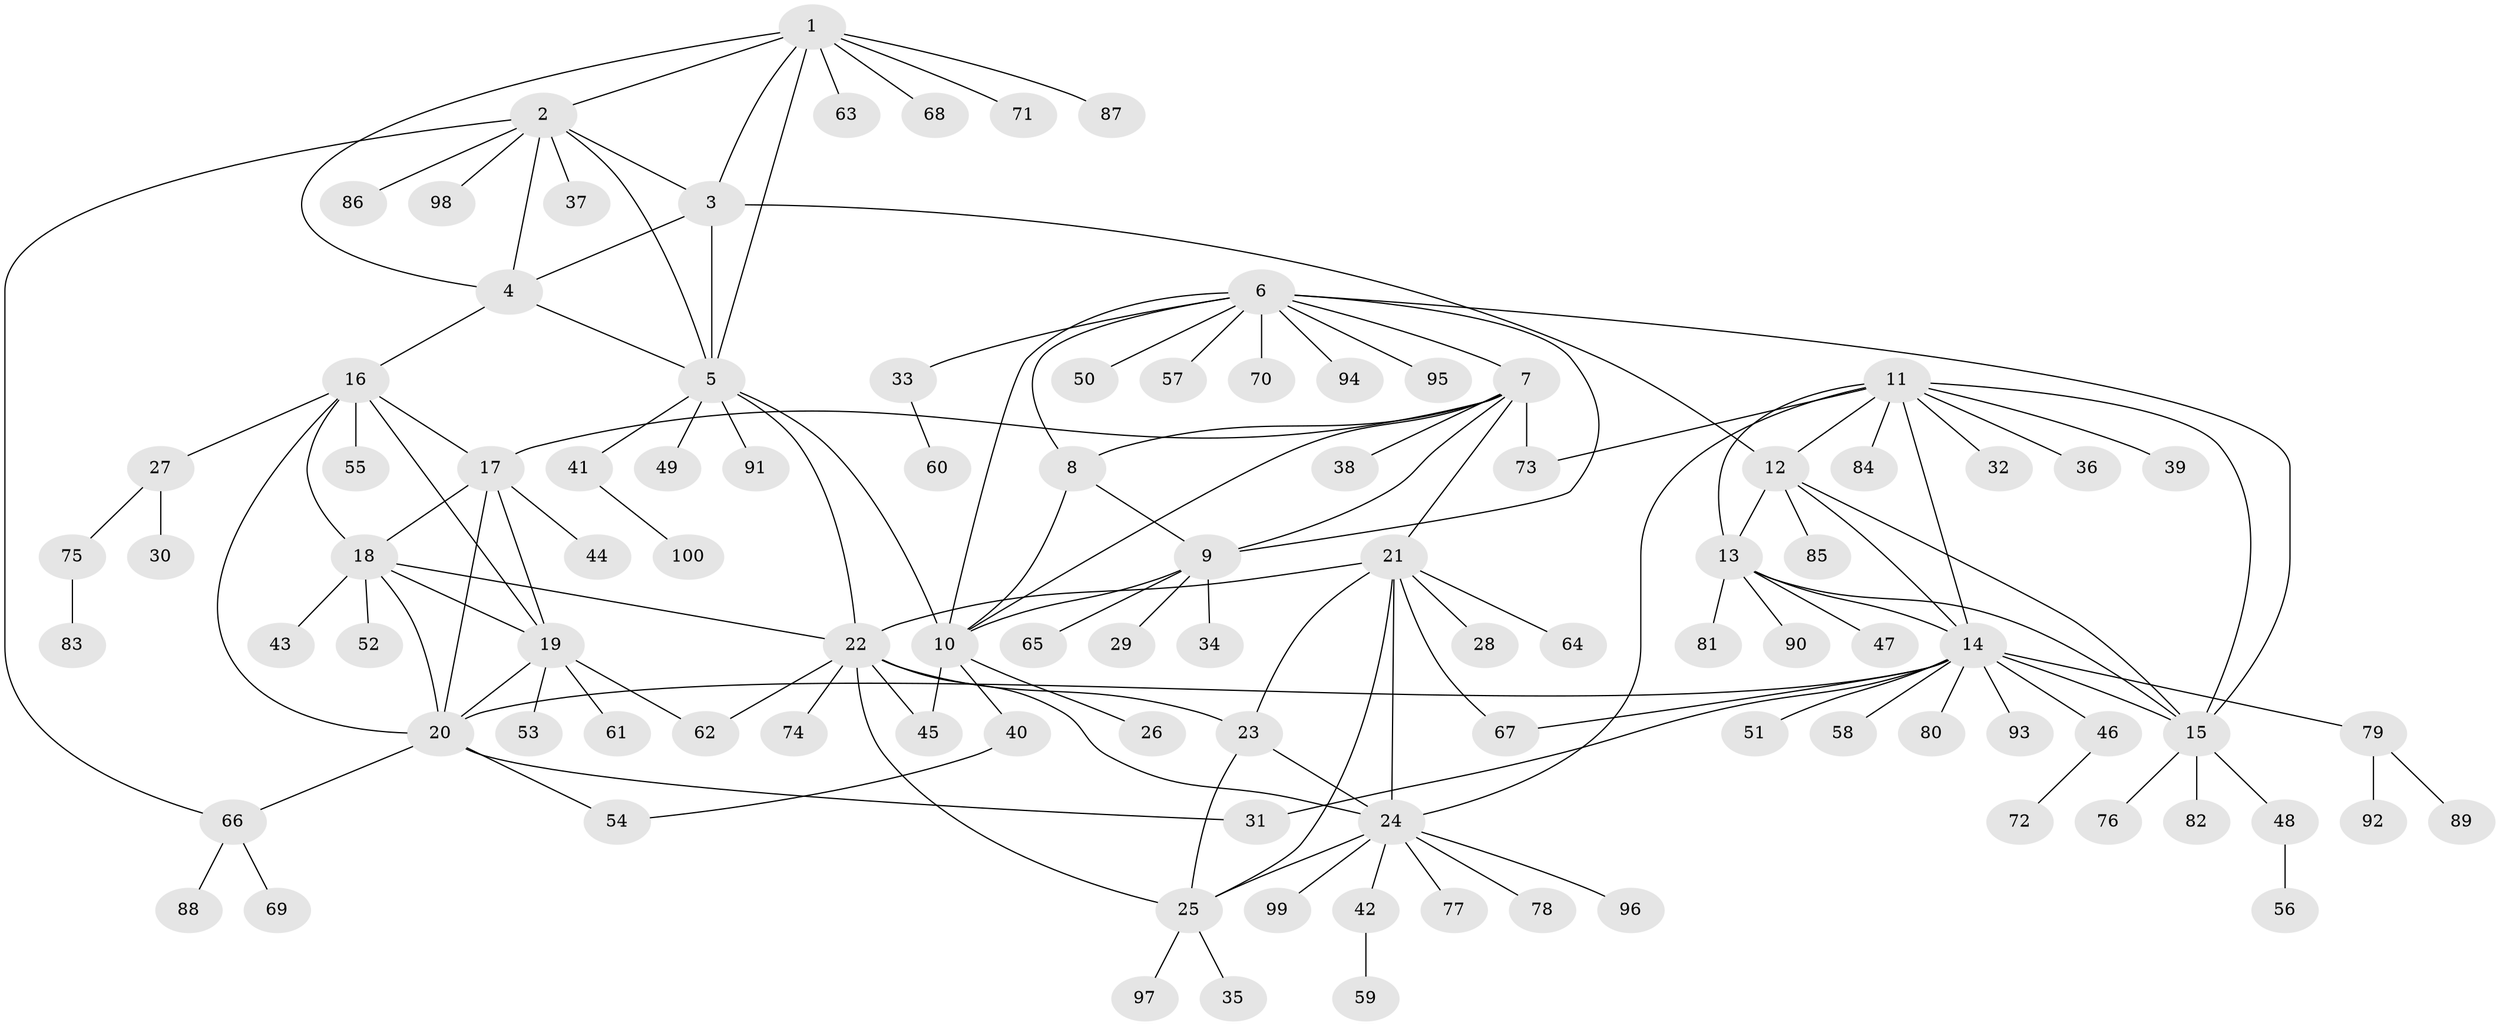 // coarse degree distribution, {4: 0.09836065573770492, 5: 0.08196721311475409, 7: 0.08196721311475409, 10: 0.01639344262295082, 9: 0.03278688524590164, 12: 0.01639344262295082, 6: 0.03278688524590164, 8: 0.03278688524590164, 2: 0.14754098360655737, 1: 0.4426229508196721, 3: 0.01639344262295082}
// Generated by graph-tools (version 1.1) at 2025/52/03/04/25 22:52:44]
// undirected, 100 vertices, 142 edges
graph export_dot {
  node [color=gray90,style=filled];
  1;
  2;
  3;
  4;
  5;
  6;
  7;
  8;
  9;
  10;
  11;
  12;
  13;
  14;
  15;
  16;
  17;
  18;
  19;
  20;
  21;
  22;
  23;
  24;
  25;
  26;
  27;
  28;
  29;
  30;
  31;
  32;
  33;
  34;
  35;
  36;
  37;
  38;
  39;
  40;
  41;
  42;
  43;
  44;
  45;
  46;
  47;
  48;
  49;
  50;
  51;
  52;
  53;
  54;
  55;
  56;
  57;
  58;
  59;
  60;
  61;
  62;
  63;
  64;
  65;
  66;
  67;
  68;
  69;
  70;
  71;
  72;
  73;
  74;
  75;
  76;
  77;
  78;
  79;
  80;
  81;
  82;
  83;
  84;
  85;
  86;
  87;
  88;
  89;
  90;
  91;
  92;
  93;
  94;
  95;
  96;
  97;
  98;
  99;
  100;
  1 -- 2;
  1 -- 3;
  1 -- 4;
  1 -- 5;
  1 -- 63;
  1 -- 68;
  1 -- 71;
  1 -- 87;
  2 -- 3;
  2 -- 4;
  2 -- 5;
  2 -- 37;
  2 -- 66;
  2 -- 86;
  2 -- 98;
  3 -- 4;
  3 -- 5;
  3 -- 12;
  4 -- 5;
  4 -- 16;
  5 -- 10;
  5 -- 22;
  5 -- 41;
  5 -- 49;
  5 -- 91;
  6 -- 7;
  6 -- 8;
  6 -- 9;
  6 -- 10;
  6 -- 15;
  6 -- 33;
  6 -- 50;
  6 -- 57;
  6 -- 70;
  6 -- 94;
  6 -- 95;
  7 -- 8;
  7 -- 9;
  7 -- 10;
  7 -- 17;
  7 -- 21;
  7 -- 38;
  7 -- 73;
  8 -- 9;
  8 -- 10;
  9 -- 10;
  9 -- 29;
  9 -- 34;
  9 -- 65;
  10 -- 26;
  10 -- 40;
  10 -- 45;
  11 -- 12;
  11 -- 13;
  11 -- 14;
  11 -- 15;
  11 -- 24;
  11 -- 32;
  11 -- 36;
  11 -- 39;
  11 -- 73;
  11 -- 84;
  12 -- 13;
  12 -- 14;
  12 -- 15;
  12 -- 85;
  13 -- 14;
  13 -- 15;
  13 -- 47;
  13 -- 81;
  13 -- 90;
  14 -- 15;
  14 -- 20;
  14 -- 31;
  14 -- 46;
  14 -- 51;
  14 -- 58;
  14 -- 67;
  14 -- 79;
  14 -- 80;
  14 -- 93;
  15 -- 48;
  15 -- 76;
  15 -- 82;
  16 -- 17;
  16 -- 18;
  16 -- 19;
  16 -- 20;
  16 -- 27;
  16 -- 55;
  17 -- 18;
  17 -- 19;
  17 -- 20;
  17 -- 44;
  18 -- 19;
  18 -- 20;
  18 -- 22;
  18 -- 43;
  18 -- 52;
  19 -- 20;
  19 -- 53;
  19 -- 61;
  19 -- 62;
  20 -- 31;
  20 -- 54;
  20 -- 66;
  21 -- 22;
  21 -- 23;
  21 -- 24;
  21 -- 25;
  21 -- 28;
  21 -- 64;
  21 -- 67;
  22 -- 23;
  22 -- 24;
  22 -- 25;
  22 -- 45;
  22 -- 62;
  22 -- 74;
  23 -- 24;
  23 -- 25;
  24 -- 25;
  24 -- 42;
  24 -- 77;
  24 -- 78;
  24 -- 96;
  24 -- 99;
  25 -- 35;
  25 -- 97;
  27 -- 30;
  27 -- 75;
  33 -- 60;
  40 -- 54;
  41 -- 100;
  42 -- 59;
  46 -- 72;
  48 -- 56;
  66 -- 69;
  66 -- 88;
  75 -- 83;
  79 -- 89;
  79 -- 92;
}
